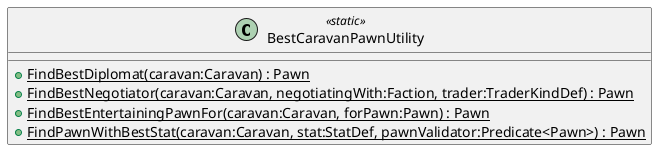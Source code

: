@startuml
class BestCaravanPawnUtility <<static>> {
    + {static} FindBestDiplomat(caravan:Caravan) : Pawn
    + {static} FindBestNegotiator(caravan:Caravan, negotiatingWith:Faction, trader:TraderKindDef) : Pawn
    + {static} FindBestEntertainingPawnFor(caravan:Caravan, forPawn:Pawn) : Pawn
    + {static} FindPawnWithBestStat(caravan:Caravan, stat:StatDef, pawnValidator:Predicate<Pawn>) : Pawn
}
@enduml
